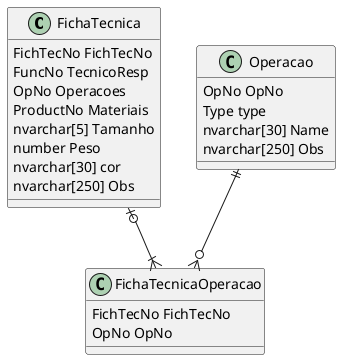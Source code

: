 @startuml OperacaoFichaTecnica


class FichaTecnica {
    FichTecNo FichTecNo
    FuncNo TecnicoResp 
    OpNo Operacoes
    ProductNo Materiais
    nvarchar[5] Tamanho
    number Peso
    nvarchar[30] cor
    nvarchar[250] Obs
}

class Operacao {
    OpNo OpNo 
    Type type 
    nvarchar[30] Name 
    nvarchar[250] Obs
}

class FichaTecnicaOperacao {
    FichTecNo FichTecNo
    OpNo OpNo
}

FichaTecnica |o--|{ FichaTecnicaOperacao
Operacao ||--o{ FichaTecnicaOperacao

@enduml